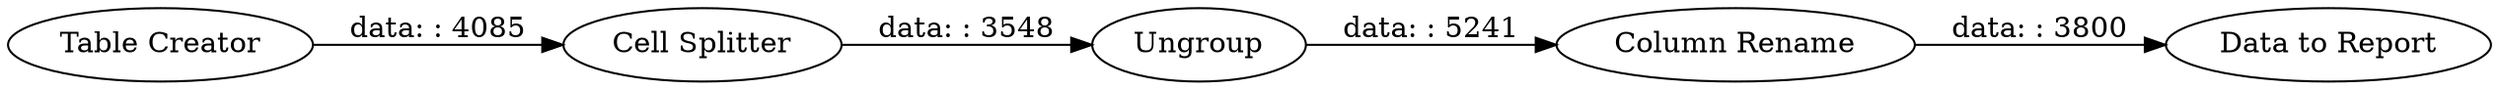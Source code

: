 digraph {
	"1992914708466512964_3" [label=Ungroup]
	"1992914708466512964_2" [label="Cell Splitter"]
	"1992914708466512964_5" [label="Data to Report"]
	"1992914708466512964_1" [label="Table Creator"]
	"1992914708466512964_4" [label="Column Rename"]
	"1992914708466512964_2" -> "1992914708466512964_3" [label="data: : 3548"]
	"1992914708466512964_3" -> "1992914708466512964_4" [label="data: : 5241"]
	"1992914708466512964_1" -> "1992914708466512964_2" [label="data: : 4085"]
	"1992914708466512964_4" -> "1992914708466512964_5" [label="data: : 3800"]
	rankdir=LR
}
